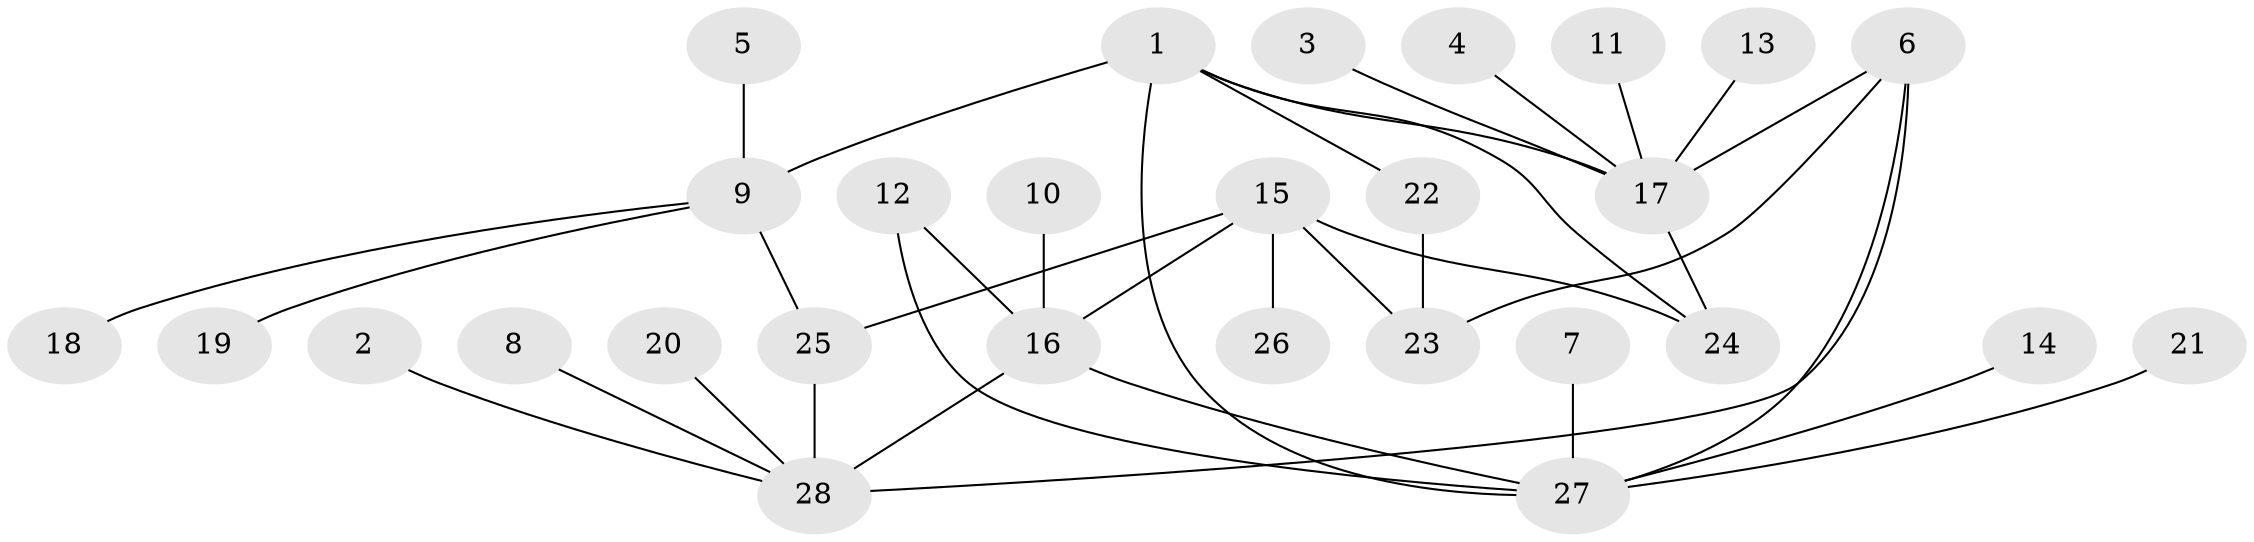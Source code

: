 // original degree distribution, {4: 0.10144927536231885, 10: 0.014492753623188406, 8: 0.028985507246376812, 9: 0.028985507246376812, 7: 0.028985507246376812, 3: 0.028985507246376812, 1: 0.5652173913043478, 5: 0.014492753623188406, 2: 0.18840579710144928}
// Generated by graph-tools (version 1.1) at 2025/37/03/04/25 23:37:43]
// undirected, 28 vertices, 36 edges
graph export_dot {
  node [color=gray90,style=filled];
  1;
  2;
  3;
  4;
  5;
  6;
  7;
  8;
  9;
  10;
  11;
  12;
  13;
  14;
  15;
  16;
  17;
  18;
  19;
  20;
  21;
  22;
  23;
  24;
  25;
  26;
  27;
  28;
  1 -- 9 [weight=2.0];
  1 -- 17 [weight=1.0];
  1 -- 22 [weight=1.0];
  1 -- 24 [weight=1.0];
  1 -- 27 [weight=1.0];
  2 -- 28 [weight=1.0];
  3 -- 17 [weight=1.0];
  4 -- 17 [weight=1.0];
  5 -- 9 [weight=1.0];
  6 -- 17 [weight=2.0];
  6 -- 23 [weight=1.0];
  6 -- 27 [weight=1.0];
  6 -- 28 [weight=1.0];
  7 -- 27 [weight=1.0];
  8 -- 28 [weight=1.0];
  9 -- 18 [weight=1.0];
  9 -- 19 [weight=1.0];
  9 -- 25 [weight=1.0];
  10 -- 16 [weight=1.0];
  11 -- 17 [weight=1.0];
  12 -- 16 [weight=1.0];
  12 -- 27 [weight=1.0];
  13 -- 17 [weight=1.0];
  14 -- 27 [weight=1.0];
  15 -- 16 [weight=1.0];
  15 -- 23 [weight=1.0];
  15 -- 24 [weight=2.0];
  15 -- 25 [weight=1.0];
  15 -- 26 [weight=1.0];
  16 -- 27 [weight=1.0];
  16 -- 28 [weight=1.0];
  17 -- 24 [weight=1.0];
  20 -- 28 [weight=1.0];
  21 -- 27 [weight=1.0];
  22 -- 23 [weight=1.0];
  25 -- 28 [weight=2.0];
}
